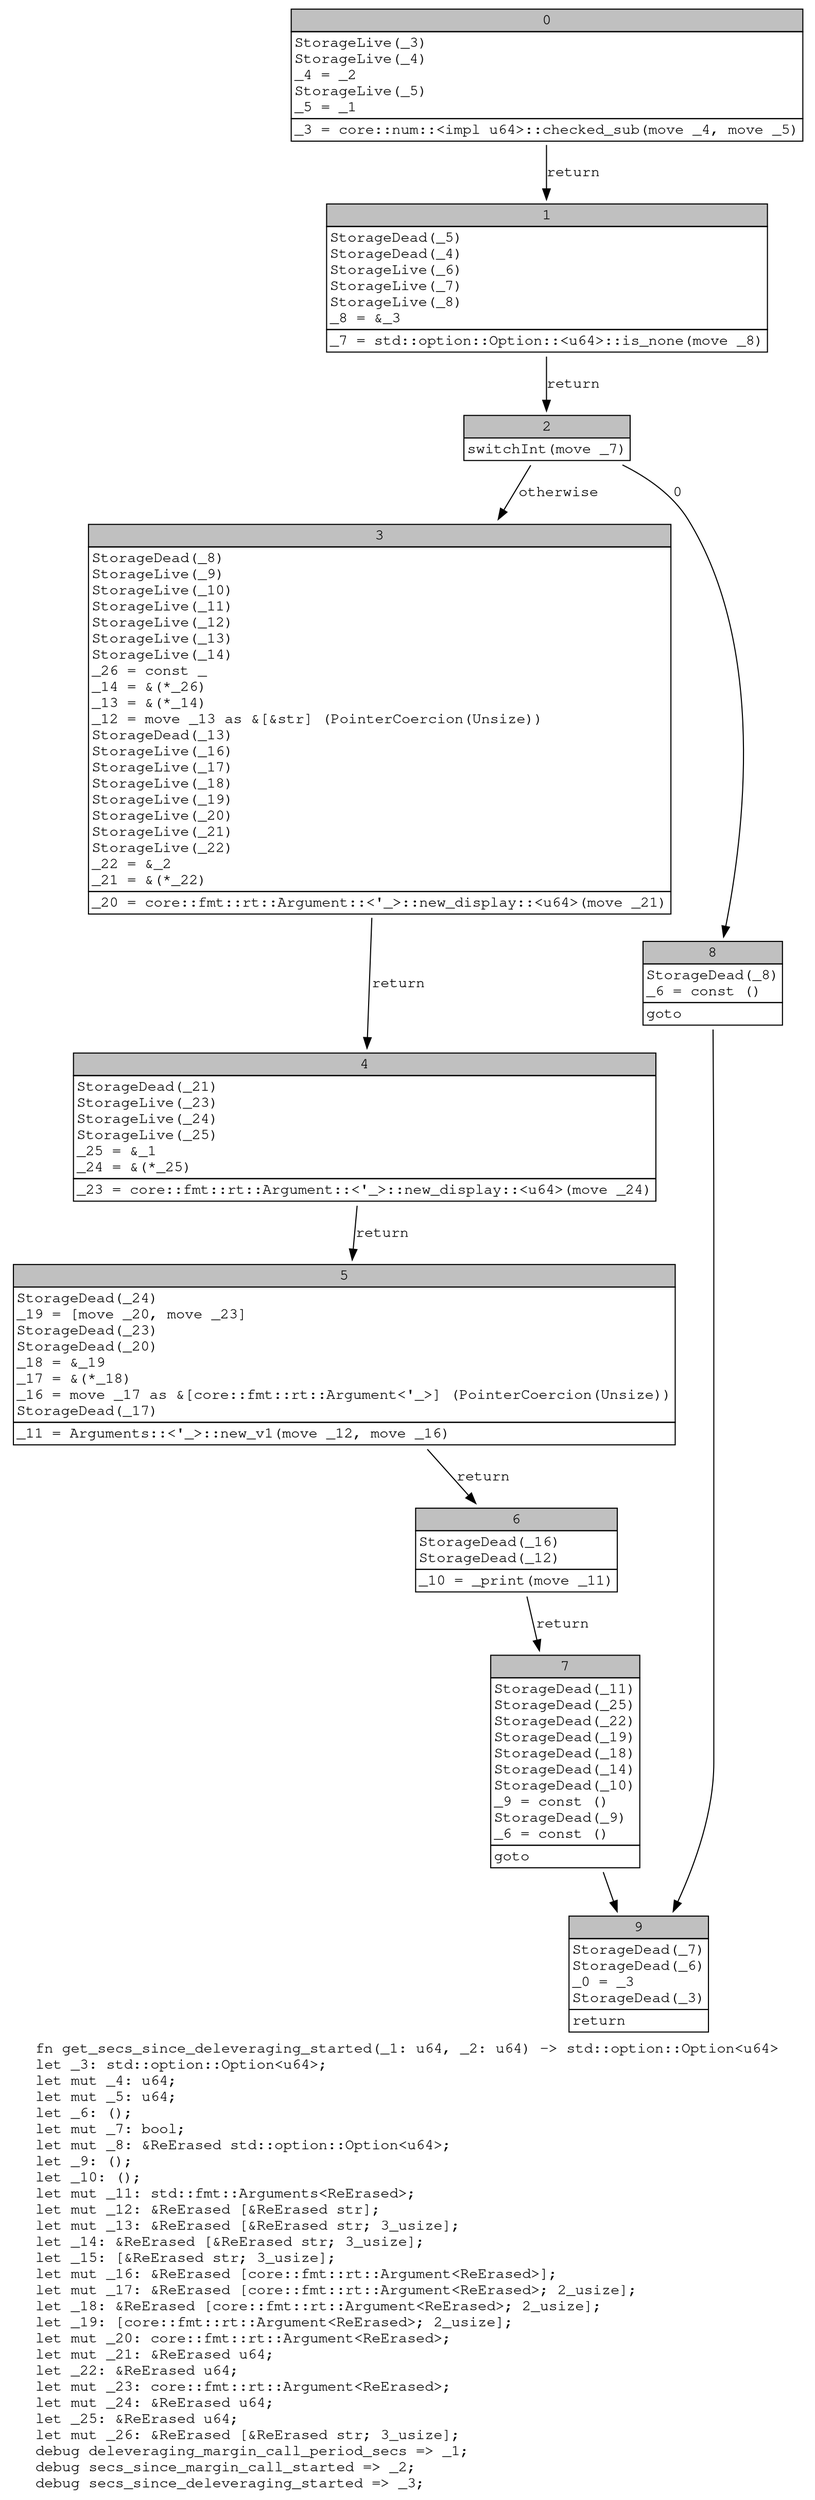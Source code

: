 digraph Mir_0_1585 {
    graph [fontname="Courier, monospace"];
    node [fontname="Courier, monospace"];
    edge [fontname="Courier, monospace"];
    label=<fn get_secs_since_deleveraging_started(_1: u64, _2: u64) -&gt; std::option::Option&lt;u64&gt;<br align="left"/>let _3: std::option::Option&lt;u64&gt;;<br align="left"/>let mut _4: u64;<br align="left"/>let mut _5: u64;<br align="left"/>let _6: ();<br align="left"/>let mut _7: bool;<br align="left"/>let mut _8: &amp;ReErased std::option::Option&lt;u64&gt;;<br align="left"/>let _9: ();<br align="left"/>let _10: ();<br align="left"/>let mut _11: std::fmt::Arguments&lt;ReErased&gt;;<br align="left"/>let mut _12: &amp;ReErased [&amp;ReErased str];<br align="left"/>let mut _13: &amp;ReErased [&amp;ReErased str; 3_usize];<br align="left"/>let _14: &amp;ReErased [&amp;ReErased str; 3_usize];<br align="left"/>let _15: [&amp;ReErased str; 3_usize];<br align="left"/>let mut _16: &amp;ReErased [core::fmt::rt::Argument&lt;ReErased&gt;];<br align="left"/>let mut _17: &amp;ReErased [core::fmt::rt::Argument&lt;ReErased&gt;; 2_usize];<br align="left"/>let _18: &amp;ReErased [core::fmt::rt::Argument&lt;ReErased&gt;; 2_usize];<br align="left"/>let _19: [core::fmt::rt::Argument&lt;ReErased&gt;; 2_usize];<br align="left"/>let mut _20: core::fmt::rt::Argument&lt;ReErased&gt;;<br align="left"/>let mut _21: &amp;ReErased u64;<br align="left"/>let _22: &amp;ReErased u64;<br align="left"/>let mut _23: core::fmt::rt::Argument&lt;ReErased&gt;;<br align="left"/>let mut _24: &amp;ReErased u64;<br align="left"/>let _25: &amp;ReErased u64;<br align="left"/>let mut _26: &amp;ReErased [&amp;ReErased str; 3_usize];<br align="left"/>debug deleveraging_margin_call_period_secs =&gt; _1;<br align="left"/>debug secs_since_margin_call_started =&gt; _2;<br align="left"/>debug secs_since_deleveraging_started =&gt; _3;<br align="left"/>>;
    bb0__0_1585 [shape="none", label=<<table border="0" cellborder="1" cellspacing="0"><tr><td bgcolor="gray" align="center" colspan="1">0</td></tr><tr><td align="left" balign="left">StorageLive(_3)<br/>StorageLive(_4)<br/>_4 = _2<br/>StorageLive(_5)<br/>_5 = _1<br/></td></tr><tr><td align="left">_3 = core::num::&lt;impl u64&gt;::checked_sub(move _4, move _5)</td></tr></table>>];
    bb1__0_1585 [shape="none", label=<<table border="0" cellborder="1" cellspacing="0"><tr><td bgcolor="gray" align="center" colspan="1">1</td></tr><tr><td align="left" balign="left">StorageDead(_5)<br/>StorageDead(_4)<br/>StorageLive(_6)<br/>StorageLive(_7)<br/>StorageLive(_8)<br/>_8 = &amp;_3<br/></td></tr><tr><td align="left">_7 = std::option::Option::&lt;u64&gt;::is_none(move _8)</td></tr></table>>];
    bb2__0_1585 [shape="none", label=<<table border="0" cellborder="1" cellspacing="0"><tr><td bgcolor="gray" align="center" colspan="1">2</td></tr><tr><td align="left">switchInt(move _7)</td></tr></table>>];
    bb3__0_1585 [shape="none", label=<<table border="0" cellborder="1" cellspacing="0"><tr><td bgcolor="gray" align="center" colspan="1">3</td></tr><tr><td align="left" balign="left">StorageDead(_8)<br/>StorageLive(_9)<br/>StorageLive(_10)<br/>StorageLive(_11)<br/>StorageLive(_12)<br/>StorageLive(_13)<br/>StorageLive(_14)<br/>_26 = const _<br/>_14 = &amp;(*_26)<br/>_13 = &amp;(*_14)<br/>_12 = move _13 as &amp;[&amp;str] (PointerCoercion(Unsize))<br/>StorageDead(_13)<br/>StorageLive(_16)<br/>StorageLive(_17)<br/>StorageLive(_18)<br/>StorageLive(_19)<br/>StorageLive(_20)<br/>StorageLive(_21)<br/>StorageLive(_22)<br/>_22 = &amp;_2<br/>_21 = &amp;(*_22)<br/></td></tr><tr><td align="left">_20 = core::fmt::rt::Argument::&lt;'_&gt;::new_display::&lt;u64&gt;(move _21)</td></tr></table>>];
    bb4__0_1585 [shape="none", label=<<table border="0" cellborder="1" cellspacing="0"><tr><td bgcolor="gray" align="center" colspan="1">4</td></tr><tr><td align="left" balign="left">StorageDead(_21)<br/>StorageLive(_23)<br/>StorageLive(_24)<br/>StorageLive(_25)<br/>_25 = &amp;_1<br/>_24 = &amp;(*_25)<br/></td></tr><tr><td align="left">_23 = core::fmt::rt::Argument::&lt;'_&gt;::new_display::&lt;u64&gt;(move _24)</td></tr></table>>];
    bb5__0_1585 [shape="none", label=<<table border="0" cellborder="1" cellspacing="0"><tr><td bgcolor="gray" align="center" colspan="1">5</td></tr><tr><td align="left" balign="left">StorageDead(_24)<br/>_19 = [move _20, move _23]<br/>StorageDead(_23)<br/>StorageDead(_20)<br/>_18 = &amp;_19<br/>_17 = &amp;(*_18)<br/>_16 = move _17 as &amp;[core::fmt::rt::Argument&lt;'_&gt;] (PointerCoercion(Unsize))<br/>StorageDead(_17)<br/></td></tr><tr><td align="left">_11 = Arguments::&lt;'_&gt;::new_v1(move _12, move _16)</td></tr></table>>];
    bb6__0_1585 [shape="none", label=<<table border="0" cellborder="1" cellspacing="0"><tr><td bgcolor="gray" align="center" colspan="1">6</td></tr><tr><td align="left" balign="left">StorageDead(_16)<br/>StorageDead(_12)<br/></td></tr><tr><td align="left">_10 = _print(move _11)</td></tr></table>>];
    bb7__0_1585 [shape="none", label=<<table border="0" cellborder="1" cellspacing="0"><tr><td bgcolor="gray" align="center" colspan="1">7</td></tr><tr><td align="left" balign="left">StorageDead(_11)<br/>StorageDead(_25)<br/>StorageDead(_22)<br/>StorageDead(_19)<br/>StorageDead(_18)<br/>StorageDead(_14)<br/>StorageDead(_10)<br/>_9 = const ()<br/>StorageDead(_9)<br/>_6 = const ()<br/></td></tr><tr><td align="left">goto</td></tr></table>>];
    bb8__0_1585 [shape="none", label=<<table border="0" cellborder="1" cellspacing="0"><tr><td bgcolor="gray" align="center" colspan="1">8</td></tr><tr><td align="left" balign="left">StorageDead(_8)<br/>_6 = const ()<br/></td></tr><tr><td align="left">goto</td></tr></table>>];
    bb9__0_1585 [shape="none", label=<<table border="0" cellborder="1" cellspacing="0"><tr><td bgcolor="gray" align="center" colspan="1">9</td></tr><tr><td align="left" balign="left">StorageDead(_7)<br/>StorageDead(_6)<br/>_0 = _3<br/>StorageDead(_3)<br/></td></tr><tr><td align="left">return</td></tr></table>>];
    bb0__0_1585 -> bb1__0_1585 [label="return"];
    bb1__0_1585 -> bb2__0_1585 [label="return"];
    bb2__0_1585 -> bb8__0_1585 [label="0"];
    bb2__0_1585 -> bb3__0_1585 [label="otherwise"];
    bb3__0_1585 -> bb4__0_1585 [label="return"];
    bb4__0_1585 -> bb5__0_1585 [label="return"];
    bb5__0_1585 -> bb6__0_1585 [label="return"];
    bb6__0_1585 -> bb7__0_1585 [label="return"];
    bb7__0_1585 -> bb9__0_1585 [label=""];
    bb8__0_1585 -> bb9__0_1585 [label=""];
}
